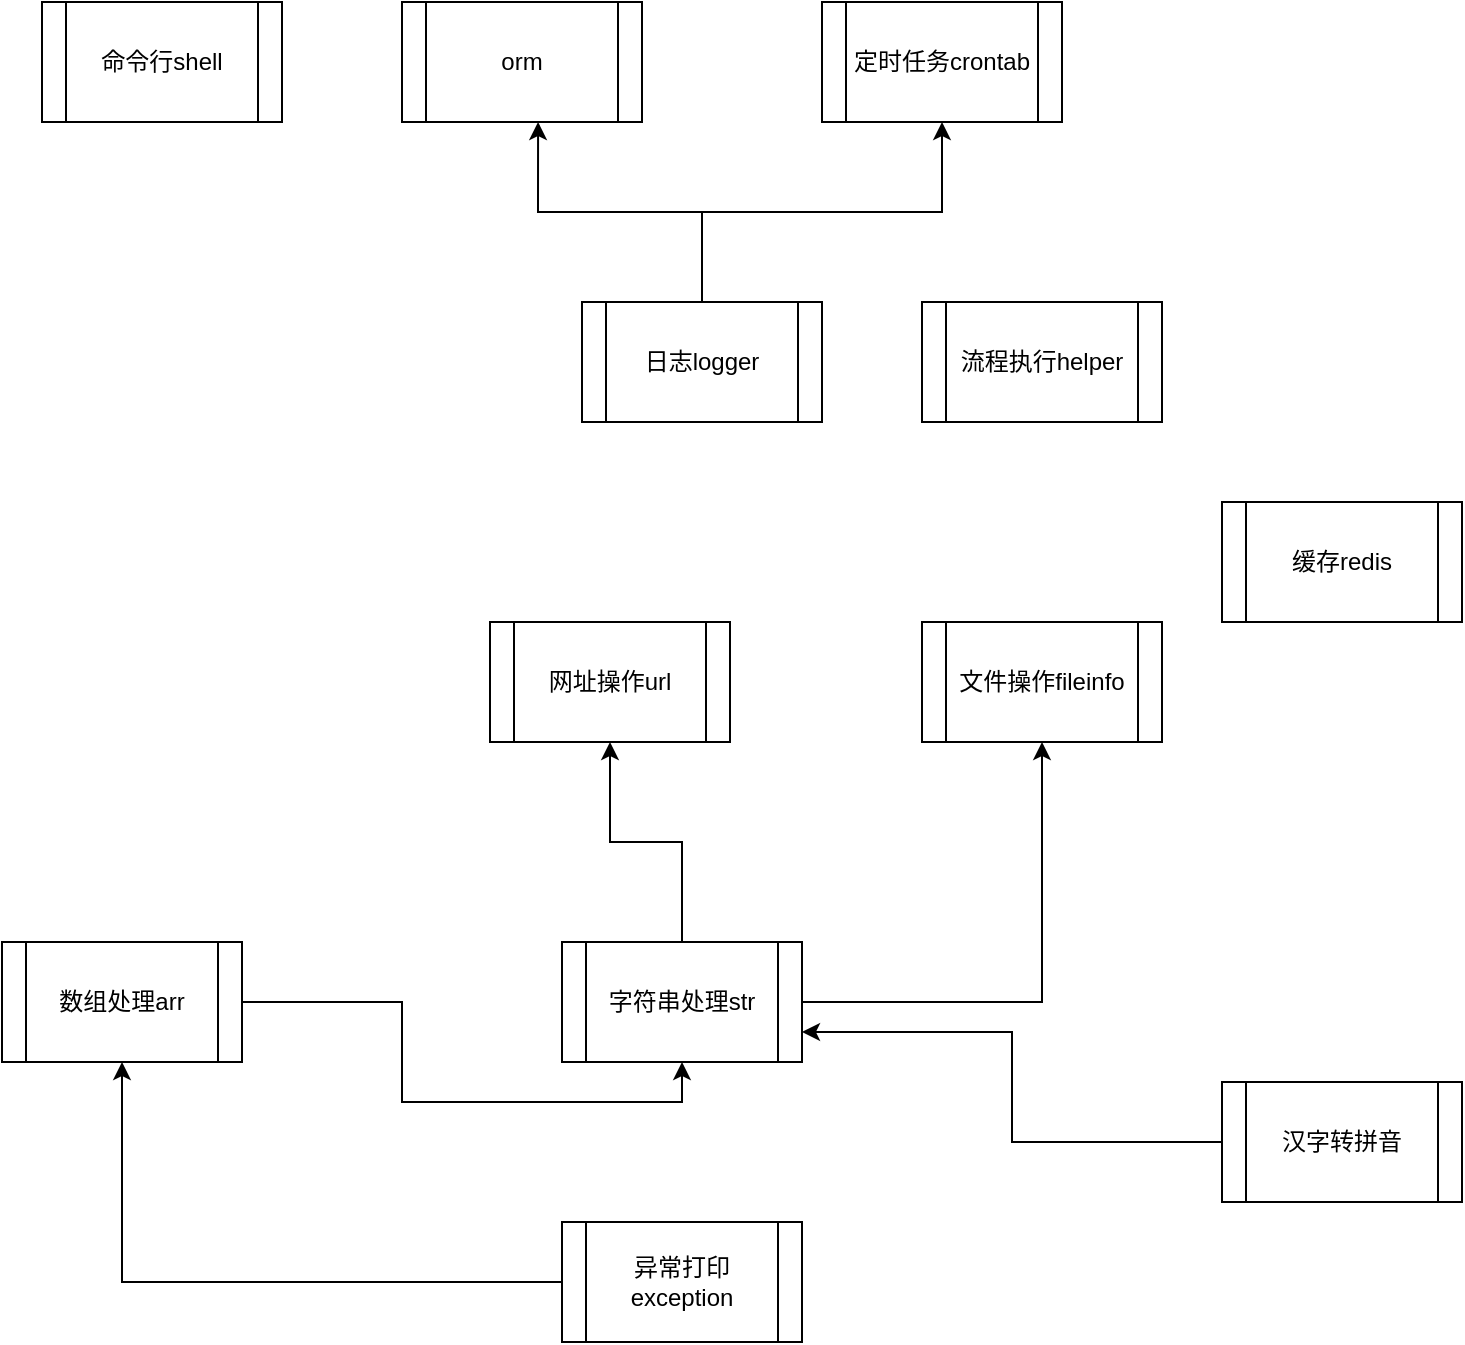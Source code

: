 <mxfile version="13.1.1" type="github">
  <diagram id="Wmi0Aczo4TX7lCzF5_Ux" name="第 1 页">
    <mxGraphModel dx="1208" dy="1163" grid="1" gridSize="10" guides="1" tooltips="1" connect="1" arrows="1" fold="1" page="1" pageScale="1" pageWidth="827" pageHeight="1169" math="0" shadow="0">
      <root>
        <mxCell id="0" />
        <mxCell id="1" parent="0" />
        <mxCell id="zSYfAOfOFXAkye_TDumf-17" style="edgeStyle=orthogonalEdgeStyle;rounded=0;orthogonalLoop=1;jettySize=auto;html=1;entryX=0.5;entryY=1;entryDx=0;entryDy=0;" edge="1" parent="1" source="zSYfAOfOFXAkye_TDumf-2" target="zSYfAOfOFXAkye_TDumf-15">
          <mxGeometry relative="1" as="geometry" />
        </mxCell>
        <mxCell id="zSYfAOfOFXAkye_TDumf-18" style="edgeStyle=orthogonalEdgeStyle;rounded=0;orthogonalLoop=1;jettySize=auto;html=1;entryX=0.5;entryY=1;entryDx=0;entryDy=0;" edge="1" parent="1" source="zSYfAOfOFXAkye_TDumf-2" target="zSYfAOfOFXAkye_TDumf-16">
          <mxGeometry relative="1" as="geometry" />
        </mxCell>
        <mxCell id="zSYfAOfOFXAkye_TDumf-2" value="字符串处理str" style="shape=process;whiteSpace=wrap;html=1;backgroundOutline=1;" vertex="1" parent="1">
          <mxGeometry x="330" y="940" width="120" height="60" as="geometry" />
        </mxCell>
        <mxCell id="zSYfAOfOFXAkye_TDumf-5" style="edgeStyle=orthogonalEdgeStyle;rounded=0;orthogonalLoop=1;jettySize=auto;html=1;entryX=0.5;entryY=1;entryDx=0;entryDy=0;" edge="1" parent="1" source="zSYfAOfOFXAkye_TDumf-4" target="zSYfAOfOFXAkye_TDumf-2">
          <mxGeometry relative="1" as="geometry" />
        </mxCell>
        <mxCell id="zSYfAOfOFXAkye_TDumf-4" value="数组处理arr" style="shape=process;whiteSpace=wrap;html=1;backgroundOutline=1;" vertex="1" parent="1">
          <mxGeometry x="50" y="940" width="120" height="60" as="geometry" />
        </mxCell>
        <mxCell id="zSYfAOfOFXAkye_TDumf-12" style="edgeStyle=orthogonalEdgeStyle;rounded=0;orthogonalLoop=1;jettySize=auto;html=1;entryX=0.567;entryY=1;entryDx=0;entryDy=0;entryPerimeter=0;" edge="1" parent="1" source="zSYfAOfOFXAkye_TDumf-6" target="zSYfAOfOFXAkye_TDumf-9">
          <mxGeometry relative="1" as="geometry" />
        </mxCell>
        <mxCell id="zSYfAOfOFXAkye_TDumf-13" style="edgeStyle=orthogonalEdgeStyle;rounded=0;orthogonalLoop=1;jettySize=auto;html=1;entryX=0.5;entryY=1;entryDx=0;entryDy=0;" edge="1" parent="1" source="zSYfAOfOFXAkye_TDumf-6" target="zSYfAOfOFXAkye_TDumf-8">
          <mxGeometry relative="1" as="geometry" />
        </mxCell>
        <mxCell id="zSYfAOfOFXAkye_TDumf-6" value="日志logger" style="shape=process;whiteSpace=wrap;html=1;backgroundOutline=1;" vertex="1" parent="1">
          <mxGeometry x="340" y="620" width="120" height="60" as="geometry" />
        </mxCell>
        <mxCell id="zSYfAOfOFXAkye_TDumf-7" value="流程执行helper" style="shape=process;whiteSpace=wrap;html=1;backgroundOutline=1;" vertex="1" parent="1">
          <mxGeometry x="510" y="620" width="120" height="60" as="geometry" />
        </mxCell>
        <mxCell id="zSYfAOfOFXAkye_TDumf-8" value="定时任务crontab" style="shape=process;whiteSpace=wrap;html=1;backgroundOutline=1;" vertex="1" parent="1">
          <mxGeometry x="460" y="470" width="120" height="60" as="geometry" />
        </mxCell>
        <mxCell id="zSYfAOfOFXAkye_TDumf-9" value="orm" style="shape=process;whiteSpace=wrap;html=1;backgroundOutline=1;" vertex="1" parent="1">
          <mxGeometry x="250" y="470" width="120" height="60" as="geometry" />
        </mxCell>
        <mxCell id="zSYfAOfOFXAkye_TDumf-10" value="命令行shell" style="shape=process;whiteSpace=wrap;html=1;backgroundOutline=1;" vertex="1" parent="1">
          <mxGeometry x="70" y="470" width="120" height="60" as="geometry" />
        </mxCell>
        <mxCell id="zSYfAOfOFXAkye_TDumf-14" style="edgeStyle=orthogonalEdgeStyle;rounded=0;orthogonalLoop=1;jettySize=auto;html=1;entryX=0.5;entryY=1;entryDx=0;entryDy=0;" edge="1" parent="1" source="zSYfAOfOFXAkye_TDumf-11" target="zSYfAOfOFXAkye_TDumf-4">
          <mxGeometry relative="1" as="geometry" />
        </mxCell>
        <mxCell id="zSYfAOfOFXAkye_TDumf-11" value="异常打印exception" style="shape=process;whiteSpace=wrap;html=1;backgroundOutline=1;" vertex="1" parent="1">
          <mxGeometry x="330" y="1080" width="120" height="60" as="geometry" />
        </mxCell>
        <mxCell id="zSYfAOfOFXAkye_TDumf-15" value="网址操作url" style="shape=process;whiteSpace=wrap;html=1;backgroundOutline=1;" vertex="1" parent="1">
          <mxGeometry x="294" y="780" width="120" height="60" as="geometry" />
        </mxCell>
        <mxCell id="zSYfAOfOFXAkye_TDumf-16" value="文件操作fileinfo" style="shape=process;whiteSpace=wrap;html=1;backgroundOutline=1;" vertex="1" parent="1">
          <mxGeometry x="510" y="780" width="120" height="60" as="geometry" />
        </mxCell>
        <mxCell id="zSYfAOfOFXAkye_TDumf-20" style="edgeStyle=orthogonalEdgeStyle;rounded=0;orthogonalLoop=1;jettySize=auto;html=1;entryX=1;entryY=0.75;entryDx=0;entryDy=0;" edge="1" parent="1" source="zSYfAOfOFXAkye_TDumf-19" target="zSYfAOfOFXAkye_TDumf-2">
          <mxGeometry relative="1" as="geometry" />
        </mxCell>
        <mxCell id="zSYfAOfOFXAkye_TDumf-19" value="汉字转拼音" style="shape=process;whiteSpace=wrap;html=1;backgroundOutline=1;" vertex="1" parent="1">
          <mxGeometry x="660" y="1010" width="120" height="60" as="geometry" />
        </mxCell>
        <mxCell id="zSYfAOfOFXAkye_TDumf-21" value="缓存redis" style="shape=process;whiteSpace=wrap;html=1;backgroundOutline=1;" vertex="1" parent="1">
          <mxGeometry x="660" y="720" width="120" height="60" as="geometry" />
        </mxCell>
      </root>
    </mxGraphModel>
  </diagram>
</mxfile>
